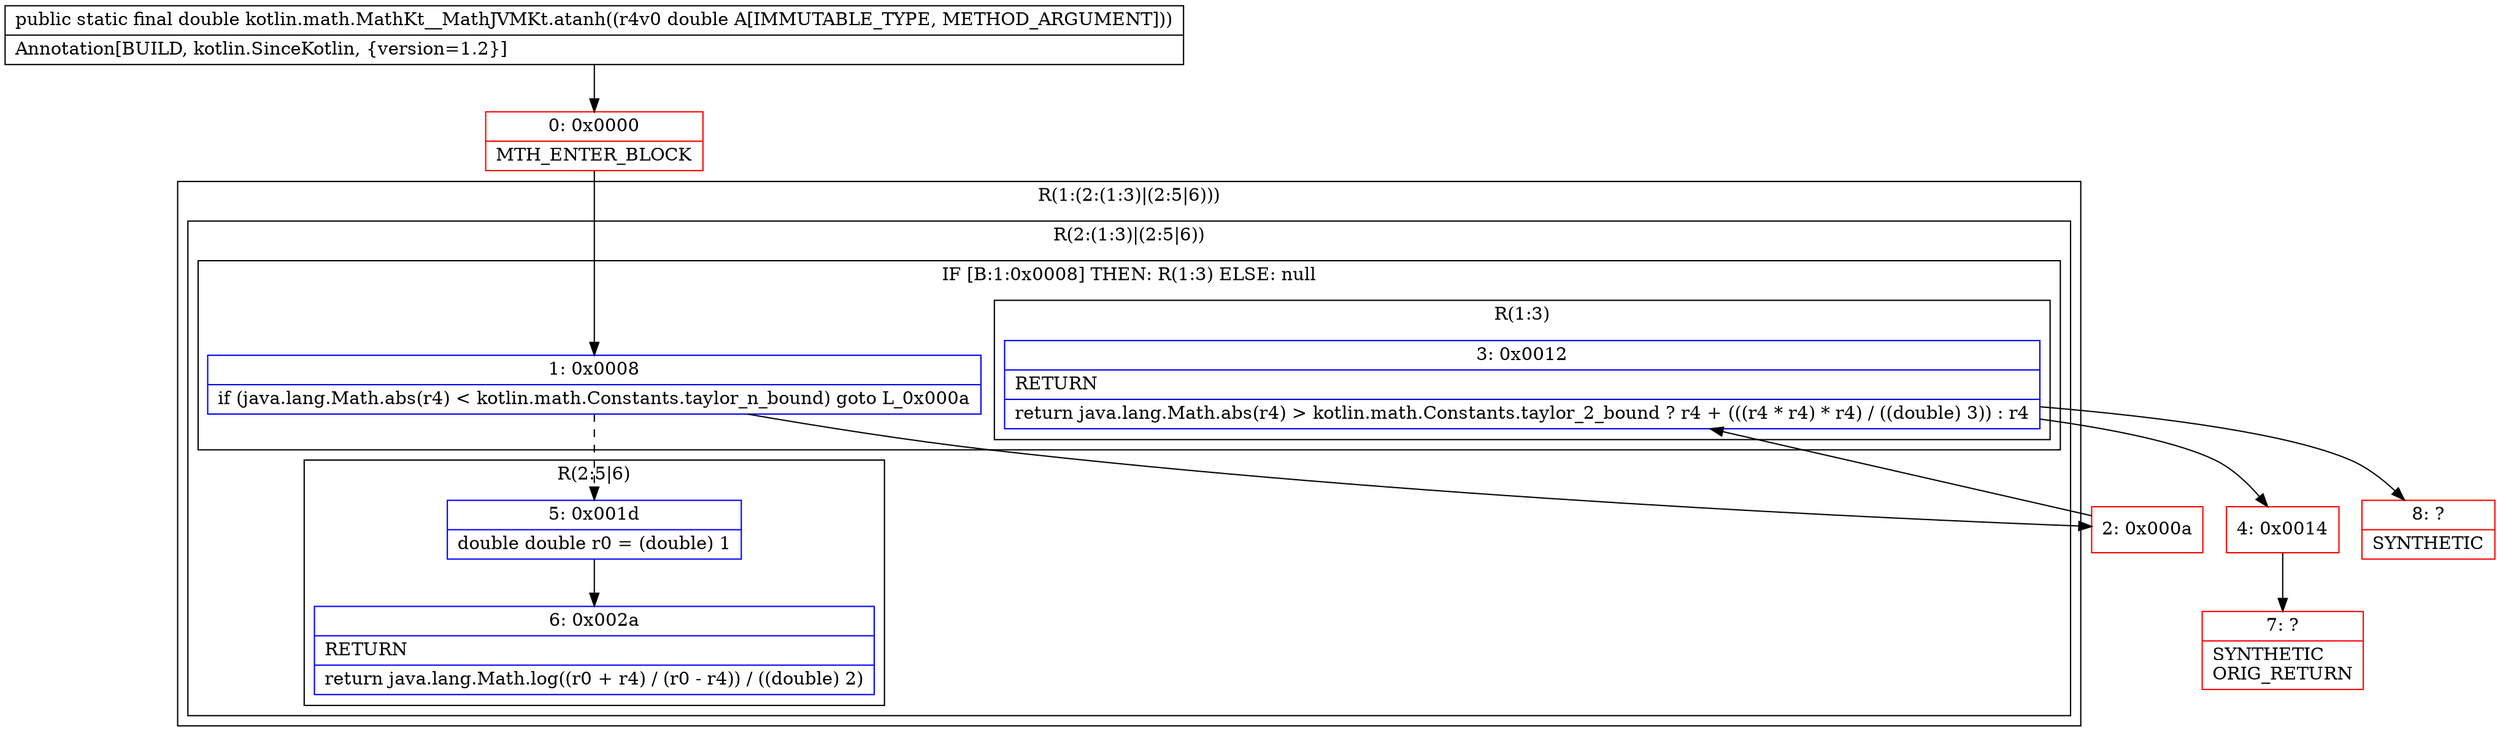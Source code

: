 digraph "CFG forkotlin.math.MathKt__MathJVMKt.atanh(D)D" {
subgraph cluster_Region_314237286 {
label = "R(1:(2:(1:3)|(2:5|6)))";
node [shape=record,color=blue];
subgraph cluster_Region_1809167861 {
label = "R(2:(1:3)|(2:5|6))";
node [shape=record,color=blue];
subgraph cluster_IfRegion_954700061 {
label = "IF [B:1:0x0008] THEN: R(1:3) ELSE: null";
node [shape=record,color=blue];
Node_1 [shape=record,label="{1\:\ 0x0008|if (java.lang.Math.abs(r4) \< kotlin.math.Constants.taylor_n_bound) goto L_0x000a\l}"];
subgraph cluster_Region_774734873 {
label = "R(1:3)";
node [shape=record,color=blue];
Node_3 [shape=record,label="{3\:\ 0x0012|RETURN\l|return java.lang.Math.abs(r4) \> kotlin.math.Constants.taylor_2_bound ? r4 + (((r4 * r4) * r4) \/ ((double) 3)) : r4\l}"];
}
}
subgraph cluster_Region_1986898122 {
label = "R(2:5|6)";
node [shape=record,color=blue];
Node_5 [shape=record,label="{5\:\ 0x001d|double double r0 = (double) 1\l}"];
Node_6 [shape=record,label="{6\:\ 0x002a|RETURN\l|return java.lang.Math.log((r0 + r4) \/ (r0 \- r4)) \/ ((double) 2)\l}"];
}
}
}
Node_0 [shape=record,color=red,label="{0\:\ 0x0000|MTH_ENTER_BLOCK\l}"];
Node_2 [shape=record,color=red,label="{2\:\ 0x000a}"];
Node_4 [shape=record,color=red,label="{4\:\ 0x0014}"];
Node_7 [shape=record,color=red,label="{7\:\ ?|SYNTHETIC\lORIG_RETURN\l}"];
Node_8 [shape=record,color=red,label="{8\:\ ?|SYNTHETIC\l}"];
MethodNode[shape=record,label="{public static final double kotlin.math.MathKt__MathJVMKt.atanh((r4v0 double A[IMMUTABLE_TYPE, METHOD_ARGUMENT]))  | Annotation[BUILD, kotlin.SinceKotlin, \{version=1.2\}]\l}"];
MethodNode -> Node_0;
Node_1 -> Node_2;
Node_1 -> Node_5[style=dashed];
Node_3 -> Node_4;
Node_3 -> Node_8;
Node_5 -> Node_6;
Node_0 -> Node_1;
Node_2 -> Node_3;
Node_4 -> Node_7;
}

